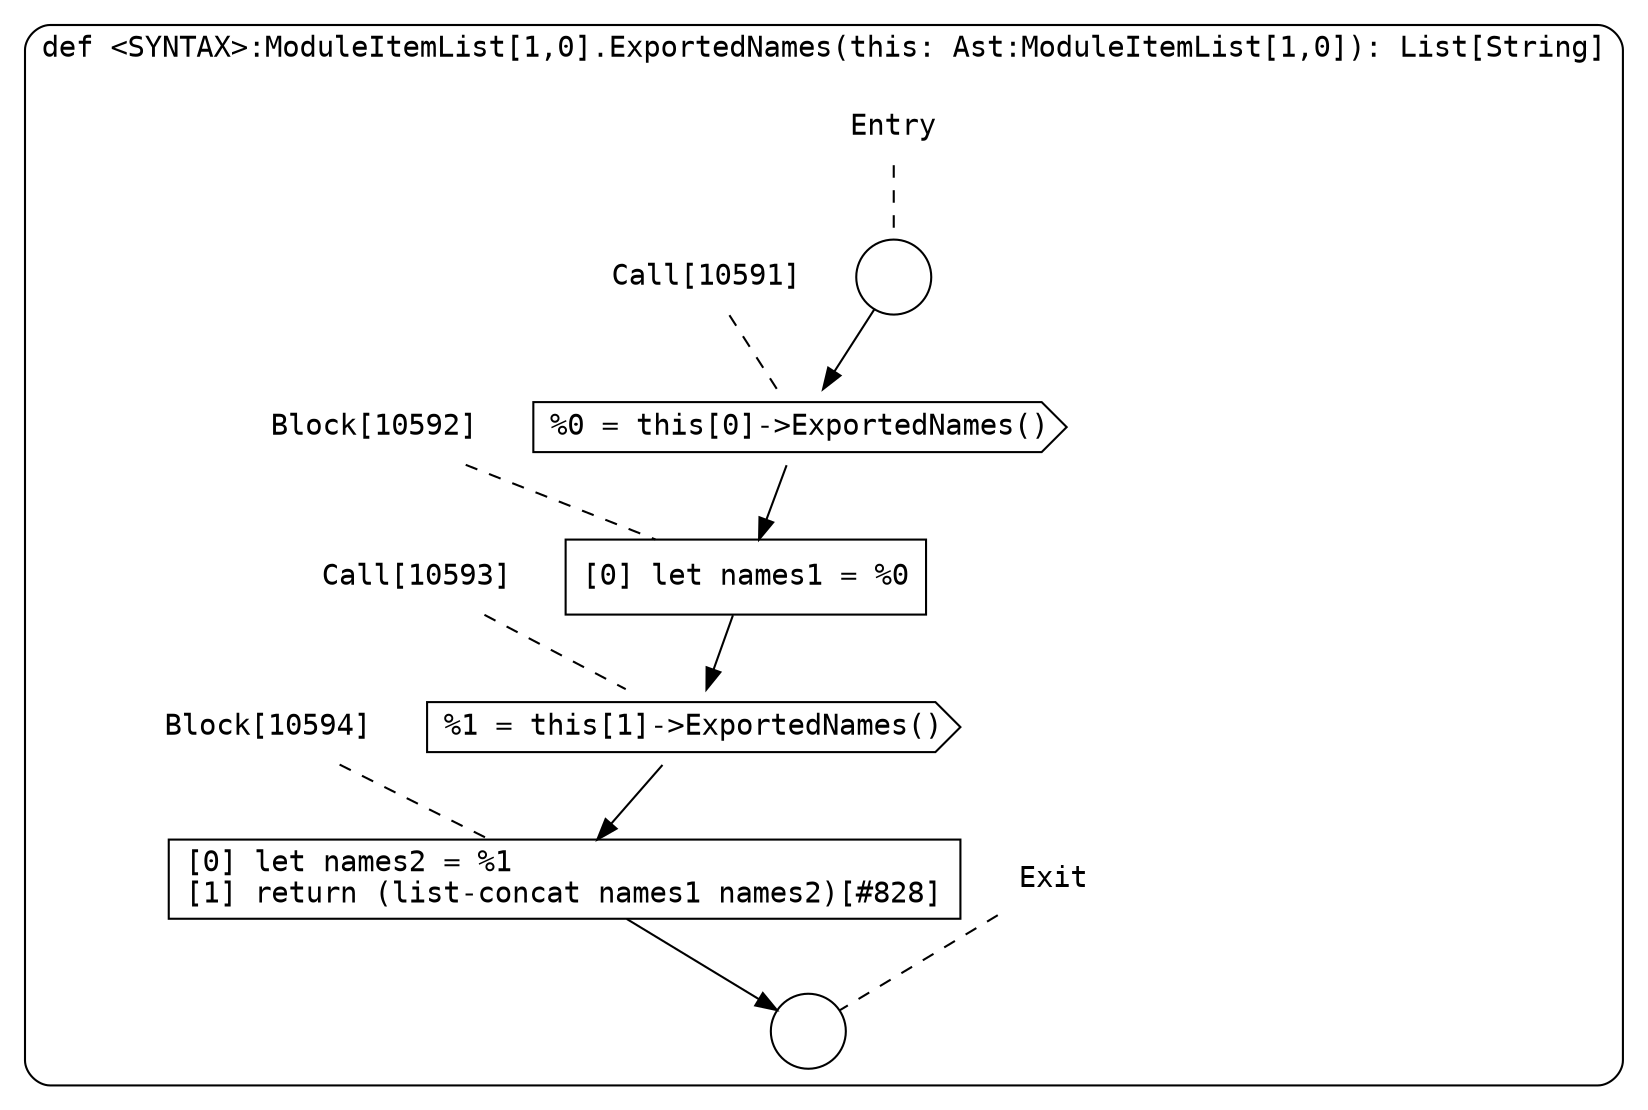 digraph {
  graph [fontname = "Consolas"]
  node [fontname = "Consolas"]
  edge [fontname = "Consolas"]
  subgraph cluster1936 {
    label = "def <SYNTAX>:ModuleItemList[1,0].ExportedNames(this: Ast:ModuleItemList[1,0]): List[String]"
    style = rounded
    cluster1936_entry_name [shape=none, label=<<font color="black">Entry</font>>]
    cluster1936_entry_name -> cluster1936_entry [arrowhead=none, color="black", style=dashed]
    cluster1936_entry [shape=circle label=" " color="black" fillcolor="white" style=filled]
    cluster1936_entry -> node10591 [color="black"]
    cluster1936_exit_name [shape=none, label=<<font color="black">Exit</font>>]
    cluster1936_exit_name -> cluster1936_exit [arrowhead=none, color="black", style=dashed]
    cluster1936_exit [shape=circle label=" " color="black" fillcolor="white" style=filled]
    node10591_name [shape=none, label=<<font color="black">Call[10591]</font>>]
    node10591_name -> node10591 [arrowhead=none, color="black", style=dashed]
    node10591 [shape=cds, label=<<font color="black">%0 = this[0]-&gt;ExportedNames()</font>> color="black" fillcolor="white", style=filled]
    node10591 -> node10592 [color="black"]
    node10592_name [shape=none, label=<<font color="black">Block[10592]</font>>]
    node10592_name -> node10592 [arrowhead=none, color="black", style=dashed]
    node10592 [shape=box, label=<<font color="black">[0] let names1 = %0<BR ALIGN="LEFT"/></font>> color="black" fillcolor="white", style=filled]
    node10592 -> node10593 [color="black"]
    node10593_name [shape=none, label=<<font color="black">Call[10593]</font>>]
    node10593_name -> node10593 [arrowhead=none, color="black", style=dashed]
    node10593 [shape=cds, label=<<font color="black">%1 = this[1]-&gt;ExportedNames()</font>> color="black" fillcolor="white", style=filled]
    node10593 -> node10594 [color="black"]
    node10594_name [shape=none, label=<<font color="black">Block[10594]</font>>]
    node10594_name -> node10594 [arrowhead=none, color="black", style=dashed]
    node10594 [shape=box, label=<<font color="black">[0] let names2 = %1<BR ALIGN="LEFT"/>[1] return (list-concat names1 names2)[#828]<BR ALIGN="LEFT"/></font>> color="black" fillcolor="white", style=filled]
    node10594 -> cluster1936_exit [color="black"]
  }
}